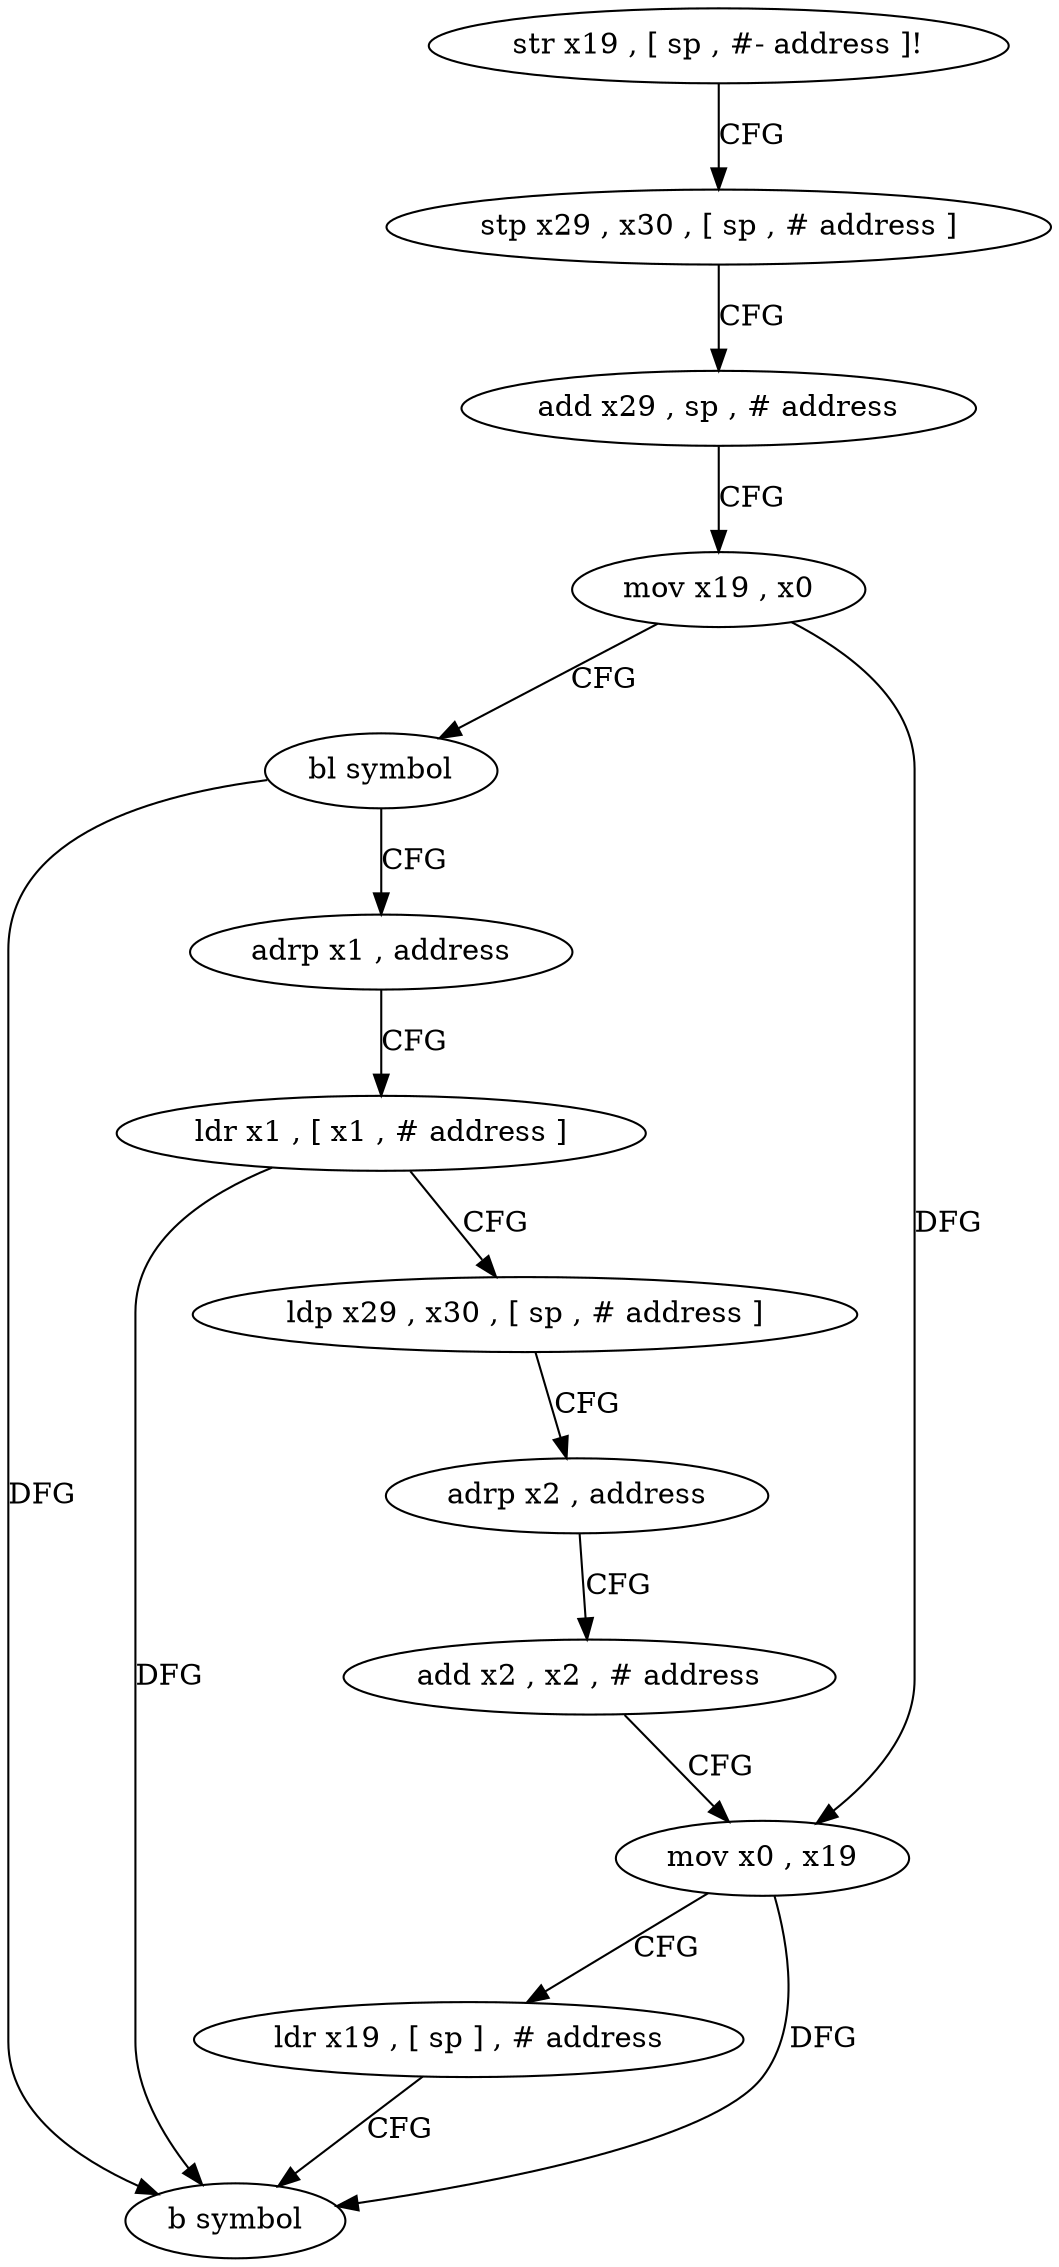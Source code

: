 digraph "func" {
"250492" [label = "str x19 , [ sp , #- address ]!" ]
"250496" [label = "stp x29 , x30 , [ sp , # address ]" ]
"250500" [label = "add x29 , sp , # address" ]
"250504" [label = "mov x19 , x0" ]
"250508" [label = "bl symbol" ]
"250512" [label = "adrp x1 , address" ]
"250516" [label = "ldr x1 , [ x1 , # address ]" ]
"250520" [label = "ldp x29 , x30 , [ sp , # address ]" ]
"250524" [label = "adrp x2 , address" ]
"250528" [label = "add x2 , x2 , # address" ]
"250532" [label = "mov x0 , x19" ]
"250536" [label = "ldr x19 , [ sp ] , # address" ]
"250540" [label = "b symbol" ]
"250492" -> "250496" [ label = "CFG" ]
"250496" -> "250500" [ label = "CFG" ]
"250500" -> "250504" [ label = "CFG" ]
"250504" -> "250508" [ label = "CFG" ]
"250504" -> "250532" [ label = "DFG" ]
"250508" -> "250512" [ label = "CFG" ]
"250508" -> "250540" [ label = "DFG" ]
"250512" -> "250516" [ label = "CFG" ]
"250516" -> "250520" [ label = "CFG" ]
"250516" -> "250540" [ label = "DFG" ]
"250520" -> "250524" [ label = "CFG" ]
"250524" -> "250528" [ label = "CFG" ]
"250528" -> "250532" [ label = "CFG" ]
"250532" -> "250536" [ label = "CFG" ]
"250532" -> "250540" [ label = "DFG" ]
"250536" -> "250540" [ label = "CFG" ]
}

